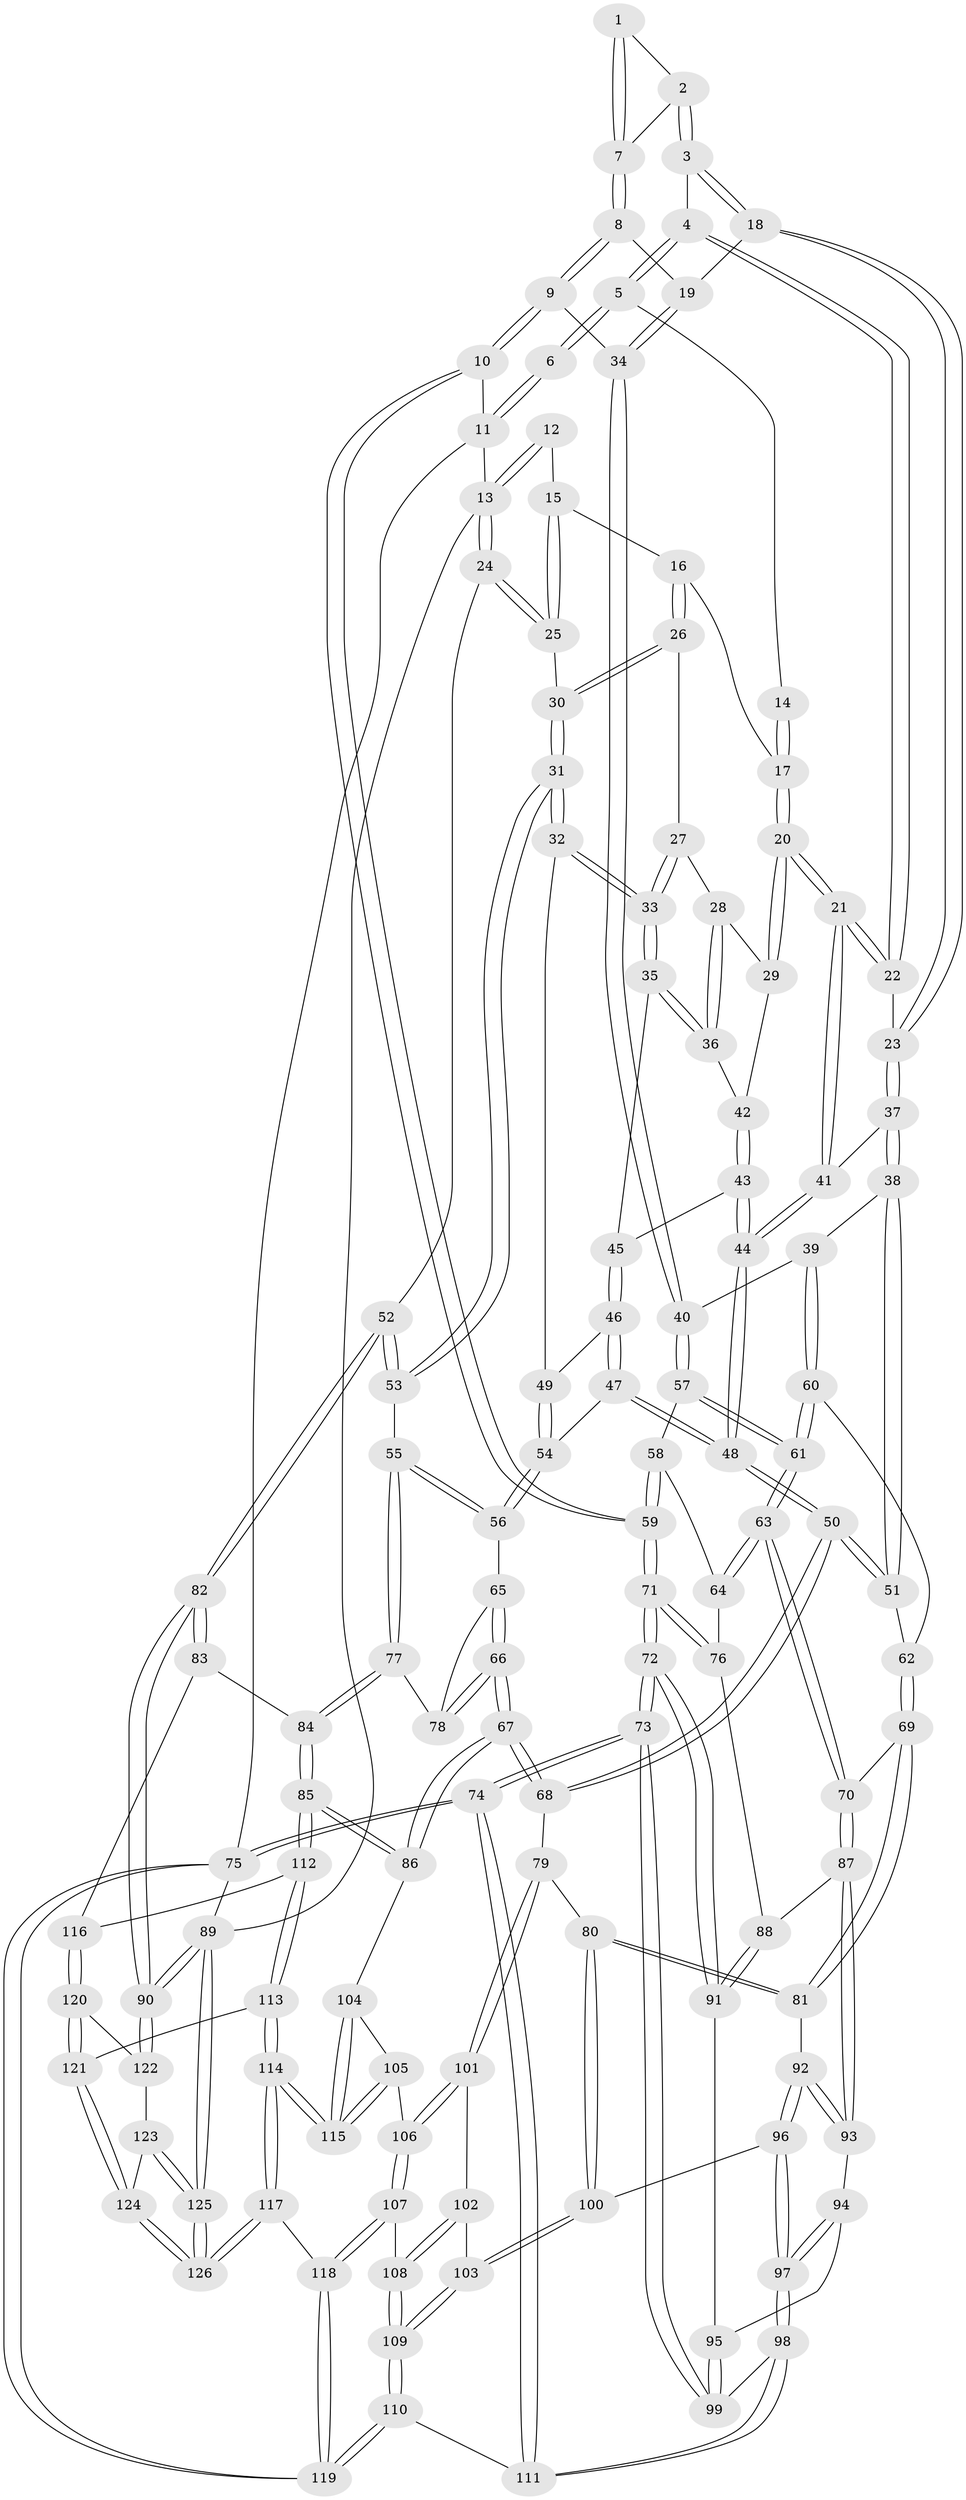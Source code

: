 // coarse degree distribution, {2: 0.06741573033707865, 4: 0.3258426966292135, 3: 0.6067415730337079}
// Generated by graph-tools (version 1.1) at 2025/38/03/04/25 23:38:35]
// undirected, 126 vertices, 312 edges
graph export_dot {
  node [color=gray90,style=filled];
  1 [pos="+0.2773835145871642+0"];
  2 [pos="+0.32377685156049846+0.04724004077510334"];
  3 [pos="+0.3752934284138055+0.058473362047254444"];
  4 [pos="+0.4500396969153394+0"];
  5 [pos="+0.4666448638846443+0"];
  6 [pos="+0.21591005856834303+0"];
  7 [pos="+0.283631266827473+0.045138233316550945"];
  8 [pos="+0.2718054474705946+0.07183330536126936"];
  9 [pos="+0.027773978848278234+0.07657664762979058"];
  10 [pos="+0+0"];
  11 [pos="+0+0"];
  12 [pos="+0.9835057664291971+0"];
  13 [pos="+1+0"];
  14 [pos="+0.6087449184211247+0"];
  15 [pos="+0.8719229857468562+0.04000852061893426"];
  16 [pos="+0.7283342385974744+0.08875494885148225"];
  17 [pos="+0.6706000590353219+0.03995435902371162"];
  18 [pos="+0.35065863926443347+0.13270737859826898"];
  19 [pos="+0.3372654330591636+0.13507354580173314"];
  20 [pos="+0.5553015690065509+0.15954175148420768"];
  21 [pos="+0.5360884817428886+0.16549343976619255"];
  22 [pos="+0.522342103386583+0.15022119586900098"];
  23 [pos="+0.35444042996630876+0.13594249958275895"];
  24 [pos="+1+0.12521041293722165"];
  25 [pos="+0.9201535714793116+0.15377807287739848"];
  26 [pos="+0.7314787414656663+0.11094828088637636"];
  27 [pos="+0.7148389235711611+0.15049071530720487"];
  28 [pos="+0.6938648545294227+0.17367477292577257"];
  29 [pos="+0.5629342681107016+0.16252032323351917"];
  30 [pos="+0.8695993497163323+0.22780747669271423"];
  31 [pos="+0.8563275372535712+0.28235375914625327"];
  32 [pos="+0.7887296925586845+0.2789631464996907"];
  33 [pos="+0.7867435039425529+0.27732084093838266"];
  34 [pos="+0.18274782168883064+0.23379812781258089"];
  35 [pos="+0.687145771097114+0.22442629706303602"];
  36 [pos="+0.6860307562742007+0.2208718329401668"];
  37 [pos="+0.3876288502993282+0.22449363355729396"];
  38 [pos="+0.3315801749142638+0.31233803982241665"];
  39 [pos="+0.3029001141968681+0.31039203259643844"];
  40 [pos="+0.1909752770902752+0.25877492994249857"];
  41 [pos="+0.516226664743681+0.2352246461172832"];
  42 [pos="+0.625361941470192+0.20796547141655486"];
  43 [pos="+0.6441140333079588+0.2686945960693031"];
  44 [pos="+0.5274347075507697+0.30537480187786026"];
  45 [pos="+0.6550284074524416+0.26917837187282223"];
  46 [pos="+0.6769463225484953+0.2969717915627835"];
  47 [pos="+0.6445281820239565+0.38128205760814987"];
  48 [pos="+0.5135077965797987+0.39696452679498345"];
  49 [pos="+0.7630626619547962+0.2930621459745837"];
  50 [pos="+0.5040125198992745+0.40956394035610477"];
  51 [pos="+0.43949437067947006+0.39056814684255187"];
  52 [pos="+1+0.37537067101492205"];
  53 [pos="+0.8803587509315777+0.32909297218188566"];
  54 [pos="+0.6872578693535094+0.39323773130308914"];
  55 [pos="+0.8548633440677358+0.4013810439560576"];
  56 [pos="+0.7105701961694636+0.4164924891653018"];
  57 [pos="+0.18798967550986734+0.2658767445474436"];
  58 [pos="+0.08953979181889435+0.3755688792037353"];
  59 [pos="+0+0.38694750338275613"];
  60 [pos="+0.2813905660481604+0.42068543660880836"];
  61 [pos="+0.2174809974699467+0.4937804034958628"];
  62 [pos="+0.3558089611037886+0.4333271178190778"];
  63 [pos="+0.2159914057870822+0.4992709962720471"];
  64 [pos="+0.11566243186915041+0.44352633162395133"];
  65 [pos="+0.7094679228300779+0.456824246544248"];
  66 [pos="+0.6887679852310418+0.5442655430728179"];
  67 [pos="+0.6193913144177768+0.6450875118009464"];
  68 [pos="+0.5175727072993526+0.5849718281684153"];
  69 [pos="+0.2750958548248722+0.5444369146584686"];
  70 [pos="+0.22089895983198926+0.5180776661866562"];
  71 [pos="+0+0.43687433042763607"];
  72 [pos="+0+0.6888934786966199"];
  73 [pos="+0+0.7266577729500091"];
  74 [pos="+0+1"];
  75 [pos="+0+1"];
  76 [pos="+0.03842709015553282+0.5093463368461663"];
  77 [pos="+0.8608393624663397+0.4716462894632306"];
  78 [pos="+0.823665398890138+0.482557508410857"];
  79 [pos="+0.42639171885011284+0.6210156023287291"];
  80 [pos="+0.3623125471726665+0.6154084615855858"];
  81 [pos="+0.3497992373208627+0.6090874970602793"];
  82 [pos="+1+0.6542260837743016"];
  83 [pos="+1+0.6363463022094543"];
  84 [pos="+0.8955969939639561+0.5343149536637222"];
  85 [pos="+0.6659247349337395+0.691492368110341"];
  86 [pos="+0.6310494011058781+0.6604981825051008"];
  87 [pos="+0.1416263476901248+0.5866118802170682"];
  88 [pos="+0.09309483558652812+0.5722397522421953"];
  89 [pos="+1+1"];
  90 [pos="+1+0.8437465936863298"];
  91 [pos="+0+0.6598717639432966"];
  92 [pos="+0.1921839094611881+0.6832725273361528"];
  93 [pos="+0.14282737469744752+0.6249927573317274"];
  94 [pos="+0.10283505891731491+0.6707219719163118"];
  95 [pos="+0.07064756855189169+0.6891785553092183"];
  96 [pos="+0.19903960435881768+0.7447046022523455"];
  97 [pos="+0.1634086952221445+0.7829078858595407"];
  98 [pos="+0.13723692892795472+0.8251410552766151"];
  99 [pos="+0.08178138490159952+0.7728887873724641"];
  100 [pos="+0.2719625984593672+0.747924017561479"];
  101 [pos="+0.4069778420313551+0.7358791989415822"];
  102 [pos="+0.3564219550722503+0.7599794446946276"];
  103 [pos="+0.2933423308885065+0.7841911382947329"];
  104 [pos="+0.5052717684475615+0.7937252104827104"];
  105 [pos="+0.4196904510256431+0.8031768733617061"];
  106 [pos="+0.41356522105285676+0.8018460134589888"];
  107 [pos="+0.41141238977240135+0.8052120654599764"];
  108 [pos="+0.33511670179572145+0.8212501572900031"];
  109 [pos="+0.301367194050912+0.830214073365082"];
  110 [pos="+0.2589731799080429+0.93867855429062"];
  111 [pos="+0.1374343588439124+0.8374933951463864"];
  112 [pos="+0.686784522040288+0.7275341354016498"];
  113 [pos="+0.6066534359260086+0.900182794181103"];
  114 [pos="+0.5385517134147109+0.9613380099520915"];
  115 [pos="+0.5000797754829532+0.8608325193539443"];
  116 [pos="+0.7463072972745559+0.7570316241672767"];
  117 [pos="+0.4195014932977314+1"];
  118 [pos="+0.39471928756029195+1"];
  119 [pos="+0.35236358722432853+1"];
  120 [pos="+0.7872488099641217+0.8160906355842423"];
  121 [pos="+0.7086726899197056+0.9574100390058964"];
  122 [pos="+0.8106159707898776+0.8413732449273649"];
  123 [pos="+0.8210205226347693+0.9036672794800624"];
  124 [pos="+0.724811039866608+0.9770426679754606"];
  125 [pos="+1+1"];
  126 [pos="+0.7720686808880065+1"];
  1 -- 2;
  1 -- 7;
  1 -- 7;
  2 -- 3;
  2 -- 3;
  2 -- 7;
  3 -- 4;
  3 -- 18;
  3 -- 18;
  4 -- 5;
  4 -- 5;
  4 -- 22;
  4 -- 22;
  5 -- 6;
  5 -- 6;
  5 -- 14;
  6 -- 11;
  6 -- 11;
  7 -- 8;
  7 -- 8;
  8 -- 9;
  8 -- 9;
  8 -- 19;
  9 -- 10;
  9 -- 10;
  9 -- 34;
  10 -- 11;
  10 -- 59;
  10 -- 59;
  11 -- 13;
  11 -- 75;
  12 -- 13;
  12 -- 13;
  12 -- 15;
  13 -- 24;
  13 -- 24;
  13 -- 89;
  14 -- 17;
  14 -- 17;
  15 -- 16;
  15 -- 25;
  15 -- 25;
  16 -- 17;
  16 -- 26;
  16 -- 26;
  17 -- 20;
  17 -- 20;
  18 -- 19;
  18 -- 23;
  18 -- 23;
  19 -- 34;
  19 -- 34;
  20 -- 21;
  20 -- 21;
  20 -- 29;
  20 -- 29;
  21 -- 22;
  21 -- 22;
  21 -- 41;
  21 -- 41;
  22 -- 23;
  23 -- 37;
  23 -- 37;
  24 -- 25;
  24 -- 25;
  24 -- 52;
  25 -- 30;
  26 -- 27;
  26 -- 30;
  26 -- 30;
  27 -- 28;
  27 -- 33;
  27 -- 33;
  28 -- 29;
  28 -- 36;
  28 -- 36;
  29 -- 42;
  30 -- 31;
  30 -- 31;
  31 -- 32;
  31 -- 32;
  31 -- 53;
  31 -- 53;
  32 -- 33;
  32 -- 33;
  32 -- 49;
  33 -- 35;
  33 -- 35;
  34 -- 40;
  34 -- 40;
  35 -- 36;
  35 -- 36;
  35 -- 45;
  36 -- 42;
  37 -- 38;
  37 -- 38;
  37 -- 41;
  38 -- 39;
  38 -- 51;
  38 -- 51;
  39 -- 40;
  39 -- 60;
  39 -- 60;
  40 -- 57;
  40 -- 57;
  41 -- 44;
  41 -- 44;
  42 -- 43;
  42 -- 43;
  43 -- 44;
  43 -- 44;
  43 -- 45;
  44 -- 48;
  44 -- 48;
  45 -- 46;
  45 -- 46;
  46 -- 47;
  46 -- 47;
  46 -- 49;
  47 -- 48;
  47 -- 48;
  47 -- 54;
  48 -- 50;
  48 -- 50;
  49 -- 54;
  49 -- 54;
  50 -- 51;
  50 -- 51;
  50 -- 68;
  50 -- 68;
  51 -- 62;
  52 -- 53;
  52 -- 53;
  52 -- 82;
  52 -- 82;
  53 -- 55;
  54 -- 56;
  54 -- 56;
  55 -- 56;
  55 -- 56;
  55 -- 77;
  55 -- 77;
  56 -- 65;
  57 -- 58;
  57 -- 61;
  57 -- 61;
  58 -- 59;
  58 -- 59;
  58 -- 64;
  59 -- 71;
  59 -- 71;
  60 -- 61;
  60 -- 61;
  60 -- 62;
  61 -- 63;
  61 -- 63;
  62 -- 69;
  62 -- 69;
  63 -- 64;
  63 -- 64;
  63 -- 70;
  63 -- 70;
  64 -- 76;
  65 -- 66;
  65 -- 66;
  65 -- 78;
  66 -- 67;
  66 -- 67;
  66 -- 78;
  66 -- 78;
  67 -- 68;
  67 -- 68;
  67 -- 86;
  67 -- 86;
  68 -- 79;
  69 -- 70;
  69 -- 81;
  69 -- 81;
  70 -- 87;
  70 -- 87;
  71 -- 72;
  71 -- 72;
  71 -- 76;
  71 -- 76;
  72 -- 73;
  72 -- 73;
  72 -- 91;
  72 -- 91;
  73 -- 74;
  73 -- 74;
  73 -- 99;
  73 -- 99;
  74 -- 75;
  74 -- 75;
  74 -- 111;
  74 -- 111;
  75 -- 119;
  75 -- 119;
  75 -- 89;
  76 -- 88;
  77 -- 78;
  77 -- 84;
  77 -- 84;
  79 -- 80;
  79 -- 101;
  79 -- 101;
  80 -- 81;
  80 -- 81;
  80 -- 100;
  80 -- 100;
  81 -- 92;
  82 -- 83;
  82 -- 83;
  82 -- 90;
  82 -- 90;
  83 -- 84;
  83 -- 116;
  84 -- 85;
  84 -- 85;
  85 -- 86;
  85 -- 86;
  85 -- 112;
  85 -- 112;
  86 -- 104;
  87 -- 88;
  87 -- 93;
  87 -- 93;
  88 -- 91;
  88 -- 91;
  89 -- 90;
  89 -- 90;
  89 -- 125;
  89 -- 125;
  90 -- 122;
  90 -- 122;
  91 -- 95;
  92 -- 93;
  92 -- 93;
  92 -- 96;
  92 -- 96;
  93 -- 94;
  94 -- 95;
  94 -- 97;
  94 -- 97;
  95 -- 99;
  95 -- 99;
  96 -- 97;
  96 -- 97;
  96 -- 100;
  97 -- 98;
  97 -- 98;
  98 -- 99;
  98 -- 111;
  98 -- 111;
  100 -- 103;
  100 -- 103;
  101 -- 102;
  101 -- 106;
  101 -- 106;
  102 -- 103;
  102 -- 108;
  102 -- 108;
  103 -- 109;
  103 -- 109;
  104 -- 105;
  104 -- 115;
  104 -- 115;
  105 -- 106;
  105 -- 115;
  105 -- 115;
  106 -- 107;
  106 -- 107;
  107 -- 108;
  107 -- 118;
  107 -- 118;
  108 -- 109;
  108 -- 109;
  109 -- 110;
  109 -- 110;
  110 -- 111;
  110 -- 119;
  110 -- 119;
  112 -- 113;
  112 -- 113;
  112 -- 116;
  113 -- 114;
  113 -- 114;
  113 -- 121;
  114 -- 115;
  114 -- 115;
  114 -- 117;
  114 -- 117;
  116 -- 120;
  116 -- 120;
  117 -- 118;
  117 -- 126;
  117 -- 126;
  118 -- 119;
  118 -- 119;
  120 -- 121;
  120 -- 121;
  120 -- 122;
  121 -- 124;
  121 -- 124;
  122 -- 123;
  123 -- 124;
  123 -- 125;
  123 -- 125;
  124 -- 126;
  124 -- 126;
  125 -- 126;
  125 -- 126;
}
